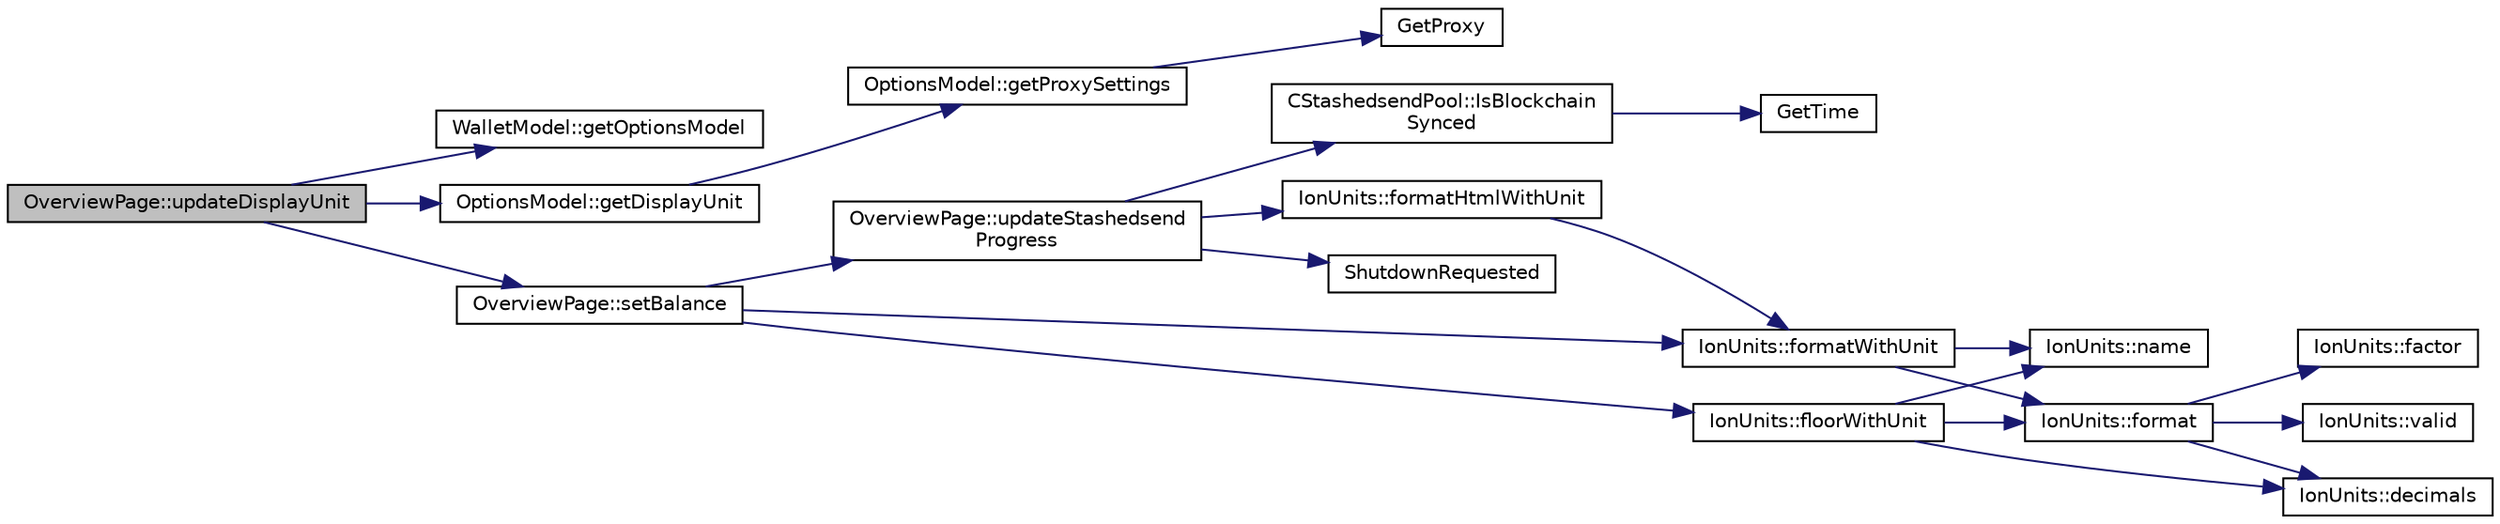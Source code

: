 digraph "OverviewPage::updateDisplayUnit"
{
  edge [fontname="Helvetica",fontsize="10",labelfontname="Helvetica",labelfontsize="10"];
  node [fontname="Helvetica",fontsize="10",shape=record];
  rankdir="LR";
  Node219 [label="OverviewPage::updateDisplayUnit",height=0.2,width=0.4,color="black", fillcolor="grey75", style="filled", fontcolor="black"];
  Node219 -> Node220 [color="midnightblue",fontsize="10",style="solid",fontname="Helvetica"];
  Node220 [label="WalletModel::getOptionsModel",height=0.2,width=0.4,color="black", fillcolor="white", style="filled",URL="$d4/d27/class_wallet_model.html#a96d53e56b3f8f07537ea2523f7a7d300"];
  Node219 -> Node221 [color="midnightblue",fontsize="10",style="solid",fontname="Helvetica"];
  Node221 [label="OptionsModel::getDisplayUnit",height=0.2,width=0.4,color="black", fillcolor="white", style="filled",URL="$da/d1f/class_options_model.html#a3b6e4d4ef42be3aaba315b8cd14f468e"];
  Node221 -> Node222 [color="midnightblue",fontsize="10",style="solid",fontname="Helvetica"];
  Node222 [label="OptionsModel::getProxySettings",height=0.2,width=0.4,color="black", fillcolor="white", style="filled",URL="$da/d1f/class_options_model.html#a0fa582a801df3753c2c50840c40bb350"];
  Node222 -> Node223 [color="midnightblue",fontsize="10",style="solid",fontname="Helvetica"];
  Node223 [label="GetProxy",height=0.2,width=0.4,color="black", fillcolor="white", style="filled",URL="$d0/d0e/netbase_8cpp.html#a4e67b39fc1769663260d791d2f4d049d"];
  Node219 -> Node224 [color="midnightblue",fontsize="10",style="solid",fontname="Helvetica"];
  Node224 [label="OverviewPage::setBalance",height=0.2,width=0.4,color="black", fillcolor="white", style="filled",URL="$d1/d91/class_overview_page.html#a070a269ea7c7aacf129e6325fcd8343a"];
  Node224 -> Node225 [color="midnightblue",fontsize="10",style="solid",fontname="Helvetica"];
  Node225 [label="IonUnits::formatWithUnit",height=0.2,width=0.4,color="black", fillcolor="white", style="filled",URL="$d7/dab/class_ion_units.html#a07052cd4b4b8496b73ffe657432a8624",tooltip="Format as string (with unit) "];
  Node225 -> Node226 [color="midnightblue",fontsize="10",style="solid",fontname="Helvetica"];
  Node226 [label="IonUnits::format",height=0.2,width=0.4,color="black", fillcolor="white", style="filled",URL="$d7/dab/class_ion_units.html#a7cf8cdbd0a24c418ae91b511fac5bee4",tooltip="Format as string. "];
  Node226 -> Node227 [color="midnightblue",fontsize="10",style="solid",fontname="Helvetica"];
  Node227 [label="IonUnits::valid",height=0.2,width=0.4,color="black", fillcolor="white", style="filled",URL="$d7/dab/class_ion_units.html#a23c5b1306ed473dbb2375a6675a2ce13",tooltip="Is unit ID valid? "];
  Node226 -> Node228 [color="midnightblue",fontsize="10",style="solid",fontname="Helvetica"];
  Node228 [label="IonUnits::factor",height=0.2,width=0.4,color="black", fillcolor="white", style="filled",URL="$d7/dab/class_ion_units.html#a210814a200496caf63083ed4abd1bd24",tooltip="Number of Satoshis (1e-8) per unit. "];
  Node226 -> Node229 [color="midnightblue",fontsize="10",style="solid",fontname="Helvetica"];
  Node229 [label="IonUnits::decimals",height=0.2,width=0.4,color="black", fillcolor="white", style="filled",URL="$d7/dab/class_ion_units.html#a5e9c7a5b666b858c171760273c51c9d7",tooltip="Number of decimals left. "];
  Node225 -> Node230 [color="midnightblue",fontsize="10",style="solid",fontname="Helvetica"];
  Node230 [label="IonUnits::name",height=0.2,width=0.4,color="black", fillcolor="white", style="filled",URL="$d7/dab/class_ion_units.html#a5bb4881389b09aeeb0bc235e87e0a42f",tooltip="Short name. "];
  Node224 -> Node231 [color="midnightblue",fontsize="10",style="solid",fontname="Helvetica"];
  Node231 [label="IonUnits::floorWithUnit",height=0.2,width=0.4,color="black", fillcolor="white", style="filled",URL="$d7/dab/class_ion_units.html#a1e7cb2ff33bec9e9e01e96d213a5bbfa",tooltip="Format as string (with unit) but floor value up to \"digits\" settings. "];
  Node231 -> Node226 [color="midnightblue",fontsize="10",style="solid",fontname="Helvetica"];
  Node231 -> Node229 [color="midnightblue",fontsize="10",style="solid",fontname="Helvetica"];
  Node231 -> Node230 [color="midnightblue",fontsize="10",style="solid",fontname="Helvetica"];
  Node224 -> Node232 [color="midnightblue",fontsize="10",style="solid",fontname="Helvetica"];
  Node232 [label="OverviewPage::updateStashedsend\lProgress",height=0.2,width=0.4,color="black", fillcolor="white", style="filled",URL="$d1/d91/class_overview_page.html#acf4dda06d83173e5c701f4953c6a09aa"];
  Node232 -> Node233 [color="midnightblue",fontsize="10",style="solid",fontname="Helvetica"];
  Node233 [label="CStashedsendPool::IsBlockchain\lSynced",height=0.2,width=0.4,color="black", fillcolor="white", style="filled",URL="$dd/d8a/class_c_stashedsend_pool.html#ac16a6c8b1f65273204453d723423acf9",tooltip="from masternode-sync.h "];
  Node233 -> Node234 [color="midnightblue",fontsize="10",style="solid",fontname="Helvetica"];
  Node234 [label="GetTime",height=0.2,width=0.4,color="black", fillcolor="white", style="filled",URL="$df/d2d/util_8cpp.html#a46fac5fba8ba905b5f9acb364f5d8c6f"];
  Node232 -> Node235 [color="midnightblue",fontsize="10",style="solid",fontname="Helvetica"];
  Node235 [label="ShutdownRequested",height=0.2,width=0.4,color="black", fillcolor="white", style="filled",URL="$d0/dc9/init_8cpp.html#a6f201ca9fe6b594f1985c12b4482ea5a"];
  Node232 -> Node236 [color="midnightblue",fontsize="10",style="solid",fontname="Helvetica"];
  Node236 [label="IonUnits::formatHtmlWithUnit",height=0.2,width=0.4,color="black", fillcolor="white", style="filled",URL="$d7/dab/class_ion_units.html#a93a4fcdd7d407be3b5ff404c678d7bf3"];
  Node236 -> Node225 [color="midnightblue",fontsize="10",style="solid",fontname="Helvetica"];
}

